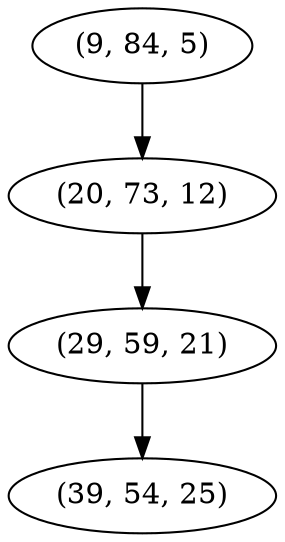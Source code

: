 digraph tree {
    "(9, 84, 5)";
    "(20, 73, 12)";
    "(29, 59, 21)";
    "(39, 54, 25)";
    "(9, 84, 5)" -> "(20, 73, 12)";
    "(20, 73, 12)" -> "(29, 59, 21)";
    "(29, 59, 21)" -> "(39, 54, 25)";
}
